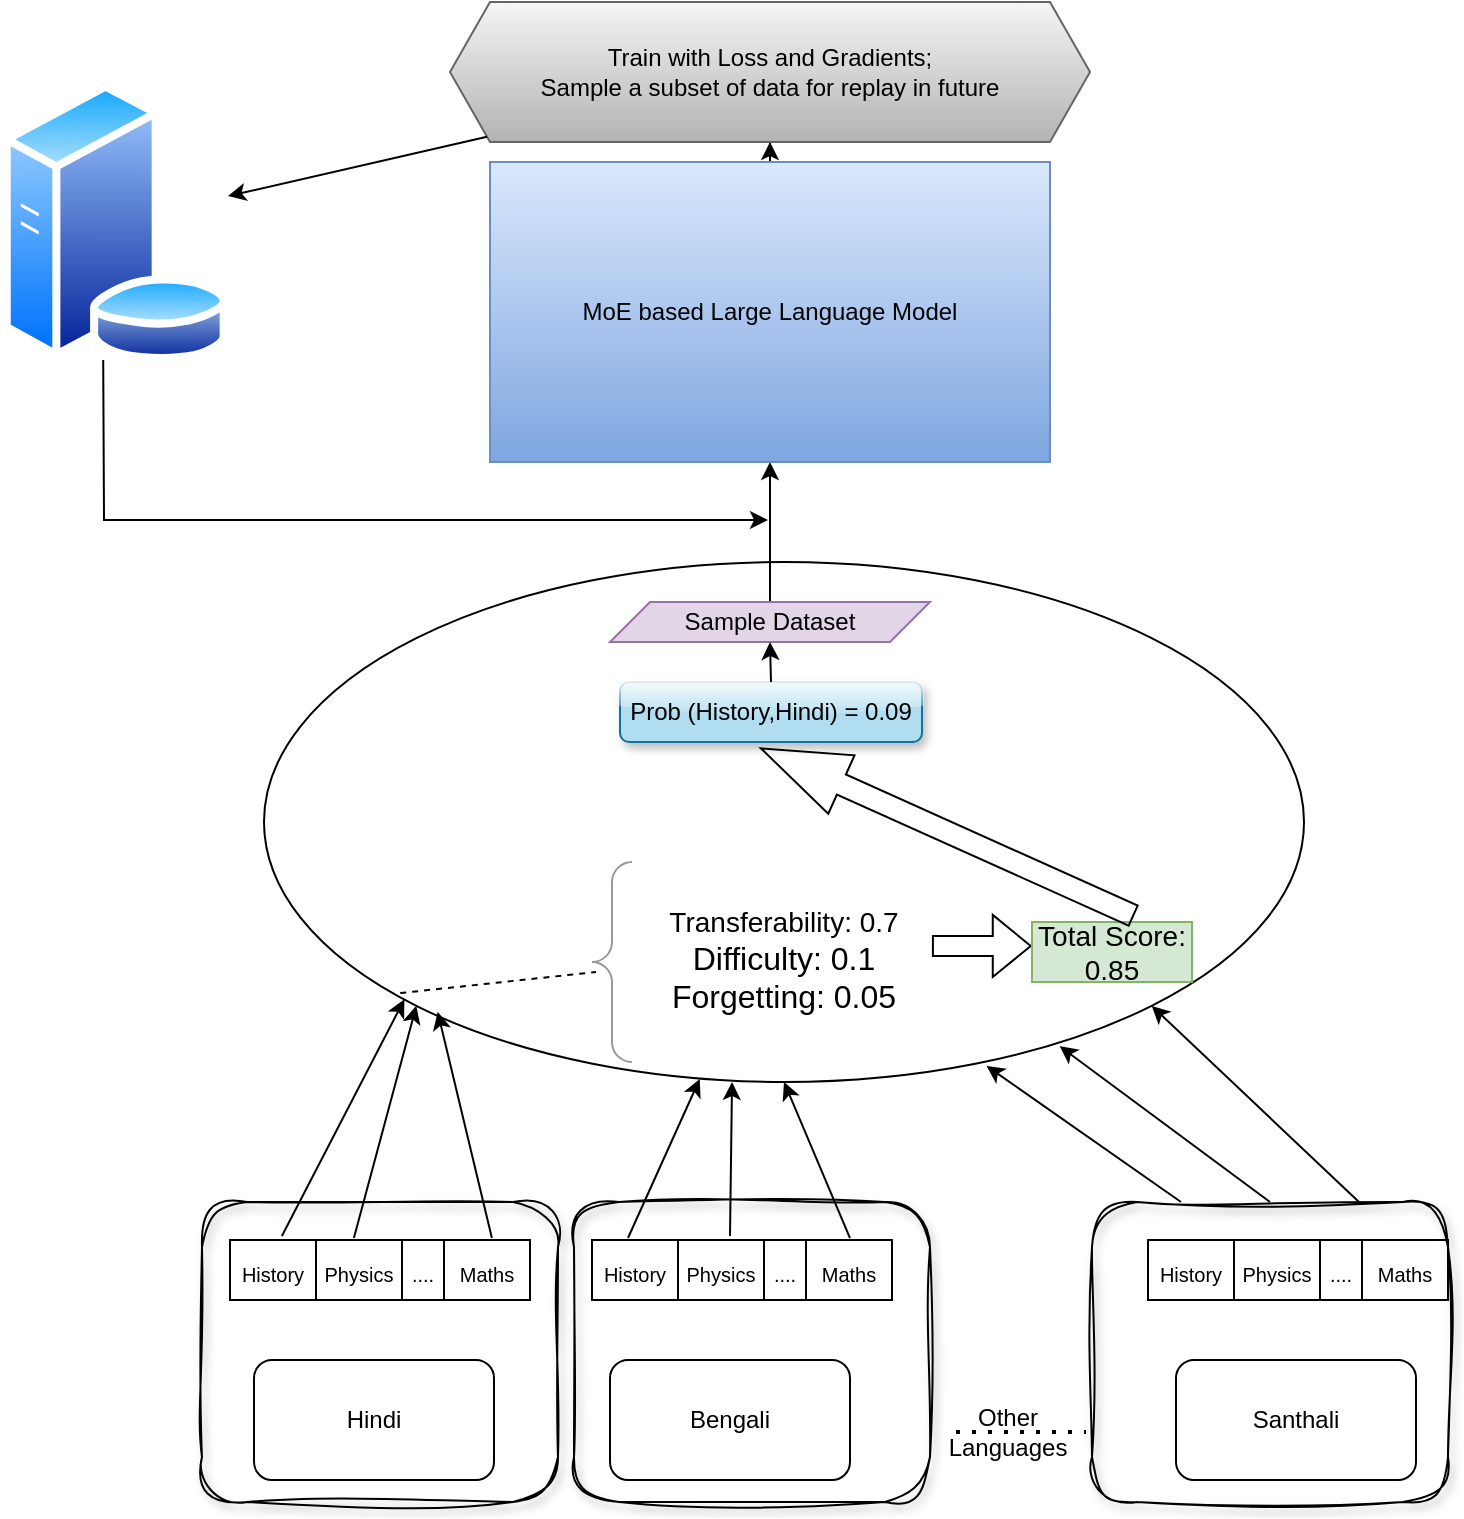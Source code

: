 <mxfile version="26.0.11">
  <diagram name="Page-1" id="ZWA7T3Hm3AIyVNlO5gyN">
    <mxGraphModel dx="1313" dy="790" grid="1" gridSize="10" guides="1" tooltips="1" connect="1" arrows="1" fold="1" page="1" pageScale="1" pageWidth="850" pageHeight="1100" math="0" shadow="0">
      <root>
        <mxCell id="0" />
        <mxCell id="1" parent="0" />
        <mxCell id="k0pq9hK3MQsBATiUF3Hv-2" value="Hindi" style="rounded=1;whiteSpace=wrap;html=1;" vertex="1" parent="1">
          <mxGeometry x="167" y="819" width="120" height="60" as="geometry" />
        </mxCell>
        <mxCell id="k0pq9hK3MQsBATiUF3Hv-3" value="Bengali" style="rounded=1;whiteSpace=wrap;html=1;" vertex="1" parent="1">
          <mxGeometry x="345" y="819" width="120" height="60" as="geometry" />
        </mxCell>
        <mxCell id="k0pq9hK3MQsBATiUF3Hv-4" value="Santhali" style="rounded=1;whiteSpace=wrap;html=1;" vertex="1" parent="1">
          <mxGeometry x="628" y="819" width="120" height="60" as="geometry" />
        </mxCell>
        <mxCell id="k0pq9hK3MQsBATiUF3Hv-6" value="" style="shape=table;startSize=0;container=1;collapsible=0;childLayout=tableLayout;fontSize=16;" vertex="1" parent="1">
          <mxGeometry x="155" y="759" width="150" height="30" as="geometry" />
        </mxCell>
        <mxCell id="k0pq9hK3MQsBATiUF3Hv-7" value="" style="shape=tableRow;horizontal=0;startSize=0;swimlaneHead=0;swimlaneBody=0;strokeColor=inherit;top=0;left=0;bottom=0;right=0;collapsible=0;dropTarget=0;fillColor=none;points=[[0,0.5],[1,0.5]];portConstraint=eastwest;fontSize=16;" vertex="1" parent="k0pq9hK3MQsBATiUF3Hv-6">
          <mxGeometry width="150" height="30" as="geometry" />
        </mxCell>
        <mxCell id="k0pq9hK3MQsBATiUF3Hv-8" value="&lt;div align=&quot;center&quot;&gt;&lt;font style=&quot;font-size: 10px;&quot;&gt;History&lt;/font&gt;&lt;/div&gt;" style="shape=partialRectangle;html=1;whiteSpace=wrap;connectable=0;strokeColor=inherit;overflow=hidden;fillColor=none;top=0;left=0;bottom=0;right=0;pointerEvents=1;fontSize=16;align=center;" vertex="1" parent="k0pq9hK3MQsBATiUF3Hv-7">
          <mxGeometry width="43" height="30" as="geometry">
            <mxRectangle width="43" height="30" as="alternateBounds" />
          </mxGeometry>
        </mxCell>
        <mxCell id="k0pq9hK3MQsBATiUF3Hv-19" value="&lt;font style=&quot;font-size: 10px;&quot;&gt;Physics&lt;/font&gt;" style="shape=partialRectangle;html=1;whiteSpace=wrap;connectable=0;strokeColor=inherit;overflow=hidden;fillColor=none;top=0;left=0;bottom=0;right=0;pointerEvents=1;fontSize=16;" vertex="1" parent="k0pq9hK3MQsBATiUF3Hv-7">
          <mxGeometry x="43" width="43" height="30" as="geometry">
            <mxRectangle width="43" height="30" as="alternateBounds" />
          </mxGeometry>
        </mxCell>
        <mxCell id="k0pq9hK3MQsBATiUF3Hv-9" value="&lt;font style=&quot;font-size: 10px;&quot;&gt;....&lt;/font&gt;" style="shape=partialRectangle;html=1;whiteSpace=wrap;connectable=0;strokeColor=inherit;overflow=hidden;fillColor=none;top=0;left=0;bottom=0;right=0;pointerEvents=1;fontSize=16;" vertex="1" parent="k0pq9hK3MQsBATiUF3Hv-7">
          <mxGeometry x="86" width="21" height="30" as="geometry">
            <mxRectangle width="21" height="30" as="alternateBounds" />
          </mxGeometry>
        </mxCell>
        <mxCell id="k0pq9hK3MQsBATiUF3Hv-10" value="&lt;font style=&quot;font-size: 10px;&quot;&gt;Maths&lt;/font&gt;" style="shape=partialRectangle;html=1;whiteSpace=wrap;connectable=0;strokeColor=inherit;overflow=hidden;fillColor=none;top=0;left=0;bottom=0;right=0;pointerEvents=1;fontSize=16;" vertex="1" parent="k0pq9hK3MQsBATiUF3Hv-7">
          <mxGeometry x="107" width="43" height="30" as="geometry">
            <mxRectangle width="43" height="30" as="alternateBounds" />
          </mxGeometry>
        </mxCell>
        <mxCell id="k0pq9hK3MQsBATiUF3Hv-20" value="" style="shape=table;startSize=0;container=1;collapsible=0;childLayout=tableLayout;fontSize=16;" vertex="1" parent="1">
          <mxGeometry x="336" y="759" width="150" height="30" as="geometry" />
        </mxCell>
        <mxCell id="k0pq9hK3MQsBATiUF3Hv-21" value="" style="shape=tableRow;horizontal=0;startSize=0;swimlaneHead=0;swimlaneBody=0;strokeColor=inherit;top=0;left=0;bottom=0;right=0;collapsible=0;dropTarget=0;fillColor=none;points=[[0,0.5],[1,0.5]];portConstraint=eastwest;fontSize=16;" vertex="1" parent="k0pq9hK3MQsBATiUF3Hv-20">
          <mxGeometry width="150" height="30" as="geometry" />
        </mxCell>
        <mxCell id="k0pq9hK3MQsBATiUF3Hv-22" value="&lt;div align=&quot;center&quot;&gt;&lt;font style=&quot;font-size: 10px;&quot;&gt;History&lt;/font&gt;&lt;/div&gt;" style="shape=partialRectangle;html=1;whiteSpace=wrap;connectable=0;strokeColor=inherit;overflow=hidden;fillColor=none;top=0;left=0;bottom=0;right=0;pointerEvents=1;fontSize=16;align=center;" vertex="1" parent="k0pq9hK3MQsBATiUF3Hv-21">
          <mxGeometry width="43" height="30" as="geometry">
            <mxRectangle width="43" height="30" as="alternateBounds" />
          </mxGeometry>
        </mxCell>
        <mxCell id="k0pq9hK3MQsBATiUF3Hv-23" value="&lt;font style=&quot;font-size: 10px;&quot;&gt;Physics&lt;/font&gt;" style="shape=partialRectangle;html=1;whiteSpace=wrap;connectable=0;strokeColor=inherit;overflow=hidden;fillColor=none;top=0;left=0;bottom=0;right=0;pointerEvents=1;fontSize=16;" vertex="1" parent="k0pq9hK3MQsBATiUF3Hv-21">
          <mxGeometry x="43" width="43" height="30" as="geometry">
            <mxRectangle width="43" height="30" as="alternateBounds" />
          </mxGeometry>
        </mxCell>
        <mxCell id="k0pq9hK3MQsBATiUF3Hv-24" value="&lt;font style=&quot;font-size: 10px;&quot;&gt;....&lt;/font&gt;" style="shape=partialRectangle;html=1;whiteSpace=wrap;connectable=0;strokeColor=inherit;overflow=hidden;fillColor=none;top=0;left=0;bottom=0;right=0;pointerEvents=1;fontSize=16;" vertex="1" parent="k0pq9hK3MQsBATiUF3Hv-21">
          <mxGeometry x="86" width="21" height="30" as="geometry">
            <mxRectangle width="21" height="30" as="alternateBounds" />
          </mxGeometry>
        </mxCell>
        <mxCell id="k0pq9hK3MQsBATiUF3Hv-25" value="&lt;font style=&quot;font-size: 10px;&quot;&gt;Maths&lt;/font&gt;" style="shape=partialRectangle;html=1;whiteSpace=wrap;connectable=0;strokeColor=inherit;overflow=hidden;fillColor=none;top=0;left=0;bottom=0;right=0;pointerEvents=1;fontSize=16;" vertex="1" parent="k0pq9hK3MQsBATiUF3Hv-21">
          <mxGeometry x="107" width="43" height="30" as="geometry">
            <mxRectangle width="43" height="30" as="alternateBounds" />
          </mxGeometry>
        </mxCell>
        <mxCell id="k0pq9hK3MQsBATiUF3Hv-26" value="" style="shape=table;startSize=0;container=1;collapsible=0;childLayout=tableLayout;fontSize=16;" vertex="1" parent="1">
          <mxGeometry x="614" y="759" width="150" height="30" as="geometry" />
        </mxCell>
        <mxCell id="k0pq9hK3MQsBATiUF3Hv-27" value="" style="shape=tableRow;horizontal=0;startSize=0;swimlaneHead=0;swimlaneBody=0;strokeColor=inherit;top=0;left=0;bottom=0;right=0;collapsible=0;dropTarget=0;fillColor=none;points=[[0,0.5],[1,0.5]];portConstraint=eastwest;fontSize=16;" vertex="1" parent="k0pq9hK3MQsBATiUF3Hv-26">
          <mxGeometry width="150" height="30" as="geometry" />
        </mxCell>
        <mxCell id="k0pq9hK3MQsBATiUF3Hv-28" value="&lt;div align=&quot;center&quot;&gt;&lt;font style=&quot;font-size: 10px;&quot;&gt;History&lt;/font&gt;&lt;/div&gt;" style="shape=partialRectangle;html=1;whiteSpace=wrap;connectable=0;strokeColor=inherit;overflow=hidden;fillColor=none;top=0;left=0;bottom=0;right=0;pointerEvents=1;fontSize=16;align=center;" vertex="1" parent="k0pq9hK3MQsBATiUF3Hv-27">
          <mxGeometry width="43" height="30" as="geometry">
            <mxRectangle width="43" height="30" as="alternateBounds" />
          </mxGeometry>
        </mxCell>
        <mxCell id="k0pq9hK3MQsBATiUF3Hv-29" value="&lt;font style=&quot;font-size: 10px;&quot;&gt;Physics&lt;/font&gt;" style="shape=partialRectangle;html=1;whiteSpace=wrap;connectable=0;strokeColor=inherit;overflow=hidden;fillColor=none;top=0;left=0;bottom=0;right=0;pointerEvents=1;fontSize=16;" vertex="1" parent="k0pq9hK3MQsBATiUF3Hv-27">
          <mxGeometry x="43" width="43" height="30" as="geometry">
            <mxRectangle width="43" height="30" as="alternateBounds" />
          </mxGeometry>
        </mxCell>
        <mxCell id="k0pq9hK3MQsBATiUF3Hv-30" value="&lt;font style=&quot;font-size: 10px;&quot;&gt;....&lt;/font&gt;" style="shape=partialRectangle;html=1;whiteSpace=wrap;connectable=0;strokeColor=inherit;overflow=hidden;fillColor=none;top=0;left=0;bottom=0;right=0;pointerEvents=1;fontSize=16;" vertex="1" parent="k0pq9hK3MQsBATiUF3Hv-27">
          <mxGeometry x="86" width="21" height="30" as="geometry">
            <mxRectangle width="21" height="30" as="alternateBounds" />
          </mxGeometry>
        </mxCell>
        <mxCell id="k0pq9hK3MQsBATiUF3Hv-31" value="&lt;font style=&quot;font-size: 10px;&quot;&gt;Maths&lt;/font&gt;" style="shape=partialRectangle;html=1;whiteSpace=wrap;connectable=0;strokeColor=inherit;overflow=hidden;fillColor=none;top=0;left=0;bottom=0;right=0;pointerEvents=1;fontSize=16;" vertex="1" parent="k0pq9hK3MQsBATiUF3Hv-27">
          <mxGeometry x="107" width="43" height="30" as="geometry">
            <mxRectangle width="43" height="30" as="alternateBounds" />
          </mxGeometry>
        </mxCell>
        <mxCell id="k0pq9hK3MQsBATiUF3Hv-32" value="&lt;div&gt;Other&lt;/div&gt;&lt;div&gt;Languages&lt;/div&gt;" style="text;html=1;align=center;verticalAlign=middle;whiteSpace=wrap;rounded=0;" vertex="1" parent="1">
          <mxGeometry x="514" y="840" width="60" height="30" as="geometry" />
        </mxCell>
        <mxCell id="k0pq9hK3MQsBATiUF3Hv-34" value="" style="endArrow=none;dashed=1;html=1;dashPattern=1 3;strokeWidth=2;rounded=0;exitX=0;exitY=0.5;exitDx=0;exitDy=0;" edge="1" parent="1">
          <mxGeometry width="50" height="50" relative="1" as="geometry">
            <mxPoint x="518" y="855" as="sourcePoint" />
            <mxPoint x="583" y="855" as="targetPoint" />
          </mxGeometry>
        </mxCell>
        <mxCell id="k0pq9hK3MQsBATiUF3Hv-35" value="&lt;div&gt;&lt;br&gt;&lt;/div&gt;&lt;div&gt;&lt;br&gt;&lt;/div&gt;&lt;div&gt;&lt;br&gt;&lt;/div&gt;&lt;div&gt;&lt;br&gt;&lt;/div&gt;&lt;div&gt;&lt;br&gt;&lt;/div&gt;&lt;div&gt;&lt;font style=&quot;font-size: 14px;&quot;&gt;&lt;br&gt;&lt;/font&gt;&lt;/div&gt;&lt;div&gt;&lt;font style=&quot;font-size: 14px;&quot;&gt;&lt;br&gt;&lt;/font&gt;&lt;/div&gt;&lt;div&gt;&lt;font style=&quot;font-size: 14px;&quot;&gt;&lt;br&gt;&lt;/font&gt;&lt;/div&gt;&lt;div&gt;&lt;font style=&quot;font-size: 14px;&quot;&gt;&amp;nbsp;&lt;/font&gt;&lt;/div&gt;&lt;div align=&quot;center&quot;&gt;&lt;font style=&quot;font-size: 14px;&quot;&gt;Transferability: 0.7&lt;/font&gt;&lt;/div&gt;&lt;div align=&quot;center&quot;&gt;&lt;font size=&quot;3&quot;&gt;Difficulty: 0.1&lt;/font&gt;&lt;/div&gt;&lt;div align=&quot;center&quot;&gt;&lt;font size=&quot;3&quot;&gt;Forgetting: 0.05&lt;/font&gt;&lt;/div&gt;" style="ellipse;whiteSpace=wrap;html=1;" vertex="1" parent="1">
          <mxGeometry x="172" y="420" width="520" height="260" as="geometry" />
        </mxCell>
        <mxCell id="k0pq9hK3MQsBATiUF3Hv-40" value="" style="endArrow=classic;html=1;rounded=0;exitX=0.173;exitY=-0.067;exitDx=0;exitDy=0;exitPerimeter=0;entryX=0.135;entryY=0.841;entryDx=0;entryDy=0;entryPerimeter=0;" edge="1" parent="1" source="k0pq9hK3MQsBATiUF3Hv-7" target="k0pq9hK3MQsBATiUF3Hv-35">
          <mxGeometry width="50" height="50" relative="1" as="geometry">
            <mxPoint x="636" y="720" as="sourcePoint" />
            <mxPoint x="686" y="670" as="targetPoint" />
          </mxGeometry>
        </mxCell>
        <mxCell id="k0pq9hK3MQsBATiUF3Hv-42" value="" style="endArrow=classic;html=1;rounded=0;exitX=0.413;exitY=-0.033;exitDx=0;exitDy=0;exitPerimeter=0;entryX=0;entryY=1;entryDx=0;entryDy=0;" edge="1" parent="1" source="k0pq9hK3MQsBATiUF3Hv-7" target="k0pq9hK3MQsBATiUF3Hv-35">
          <mxGeometry width="50" height="50" relative="1" as="geometry">
            <mxPoint x="636" y="720" as="sourcePoint" />
            <mxPoint x="686" y="670" as="targetPoint" />
          </mxGeometry>
        </mxCell>
        <mxCell id="k0pq9hK3MQsBATiUF3Hv-43" value="" style="endArrow=classic;html=1;rounded=0;entryX=0.167;entryY=0.865;entryDx=0;entryDy=0;entryPerimeter=0;exitX=0.873;exitY=-0.033;exitDx=0;exitDy=0;exitPerimeter=0;" edge="1" parent="1" source="k0pq9hK3MQsBATiUF3Hv-7" target="k0pq9hK3MQsBATiUF3Hv-35">
          <mxGeometry width="50" height="50" relative="1" as="geometry">
            <mxPoint x="276" y="750" as="sourcePoint" />
            <mxPoint x="261.8" y="658.98" as="targetPoint" />
          </mxGeometry>
        </mxCell>
        <mxCell id="k0pq9hK3MQsBATiUF3Hv-44" value="" style="endArrow=classic;html=1;rounded=0;exitX=0.12;exitY=-0.033;exitDx=0;exitDy=0;exitPerimeter=0;entryX=0.419;entryY=0.994;entryDx=0;entryDy=0;entryPerimeter=0;" edge="1" parent="1" source="k0pq9hK3MQsBATiUF3Hv-21" target="k0pq9hK3MQsBATiUF3Hv-35">
          <mxGeometry width="50" height="50" relative="1" as="geometry">
            <mxPoint x="636" y="720" as="sourcePoint" />
            <mxPoint x="686" y="670" as="targetPoint" />
          </mxGeometry>
        </mxCell>
        <mxCell id="k0pq9hK3MQsBATiUF3Hv-45" value="" style="endArrow=classic;html=1;rounded=0;exitX=0.46;exitY=-0.067;exitDx=0;exitDy=0;exitPerimeter=0;entryX=0.427;entryY=1.018;entryDx=0;entryDy=0;entryPerimeter=0;" edge="1" parent="1" source="k0pq9hK3MQsBATiUF3Hv-21">
          <mxGeometry width="50" height="50" relative="1" as="geometry">
            <mxPoint x="403.98" y="754.95" as="sourcePoint" />
            <mxPoint x="406.02" y="680" as="targetPoint" />
          </mxGeometry>
        </mxCell>
        <mxCell id="k0pq9hK3MQsBATiUF3Hv-46" value="" style="endArrow=classic;html=1;rounded=0;entryX=0.5;entryY=1;entryDx=0;entryDy=0;exitX=0.86;exitY=-0.033;exitDx=0;exitDy=0;exitPerimeter=0;" edge="1" parent="1" source="k0pq9hK3MQsBATiUF3Hv-21" target="k0pq9hK3MQsBATiUF3Hv-35">
          <mxGeometry width="50" height="50" relative="1" as="geometry">
            <mxPoint x="636" y="720" as="sourcePoint" />
            <mxPoint x="686" y="670" as="targetPoint" />
          </mxGeometry>
        </mxCell>
        <mxCell id="k0pq9hK3MQsBATiUF3Hv-47" value="" style="endArrow=classic;html=1;rounded=0;exitX=0.25;exitY=0;exitDx=0;exitDy=0;entryX=0.687;entryY=0.976;entryDx=0;entryDy=0;entryPerimeter=0;" edge="1" parent="1" source="k0pq9hK3MQsBATiUF3Hv-77">
          <mxGeometry width="50" height="50" relative="1" as="geometry">
            <mxPoint x="564.05" y="760.01" as="sourcePoint" />
            <mxPoint x="533.24" y="671.92" as="targetPoint" />
          </mxGeometry>
        </mxCell>
        <mxCell id="k0pq9hK3MQsBATiUF3Hv-48" value="" style="endArrow=classic;html=1;rounded=0;exitX=0.5;exitY=0;exitDx=0;exitDy=0;entryX=0.765;entryY=0.931;entryDx=0;entryDy=0;entryPerimeter=0;" edge="1" parent="1" source="k0pq9hK3MQsBATiUF3Hv-77" target="k0pq9hK3MQsBATiUF3Hv-35">
          <mxGeometry width="50" height="50" relative="1" as="geometry">
            <mxPoint x="608" y="758.01" as="sourcePoint" />
            <mxPoint x="577.96" y="666.97" as="targetPoint" />
          </mxGeometry>
        </mxCell>
        <mxCell id="k0pq9hK3MQsBATiUF3Hv-49" value="" style="endArrow=classic;html=1;rounded=0;exitX=0.75;exitY=0;exitDx=0;exitDy=0;entryX=1;entryY=1;entryDx=0;entryDy=0;" edge="1" parent="1" source="k0pq9hK3MQsBATiUF3Hv-77" target="k0pq9hK3MQsBATiUF3Hv-35">
          <mxGeometry width="50" height="50" relative="1" as="geometry">
            <mxPoint x="666.05" y="759" as="sourcePoint" />
            <mxPoint x="686" y="667" as="targetPoint" />
          </mxGeometry>
        </mxCell>
        <mxCell id="k0pq9hK3MQsBATiUF3Hv-53" value="" style="labelPosition=right;align=left;strokeWidth=1;shape=mxgraph.mockup.markup.curlyBrace;html=1;shadow=0;dashed=0;strokeColor=#999999;direction=north;" vertex="1" parent="1">
          <mxGeometry x="336" y="570" width="20" height="100" as="geometry" />
        </mxCell>
        <mxCell id="k0pq9hK3MQsBATiUF3Hv-56" value="" style="endArrow=none;dashed=1;html=1;rounded=0;entryX=0.45;entryY=0.1;entryDx=0;entryDy=0;entryPerimeter=0;exitX=0.131;exitY=0.829;exitDx=0;exitDy=0;exitPerimeter=0;" edge="1" parent="1" source="k0pq9hK3MQsBATiUF3Hv-35" target="k0pq9hK3MQsBATiUF3Hv-53">
          <mxGeometry width="50" height="50" relative="1" as="geometry">
            <mxPoint x="686" y="690" as="sourcePoint" />
            <mxPoint x="816" y="660" as="targetPoint" />
          </mxGeometry>
        </mxCell>
        <mxCell id="k0pq9hK3MQsBATiUF3Hv-58" value="" style="shape=flexArrow;endArrow=classic;html=1;rounded=0;entryX=0.769;entryY=0.647;entryDx=0;entryDy=0;entryPerimeter=0;exitX=0.673;exitY=0.647;exitDx=0;exitDy=0;exitPerimeter=0;" edge="1" parent="1">
          <mxGeometry width="50" height="50" relative="1" as="geometry">
            <mxPoint x="505.96" y="611.99" as="sourcePoint" />
            <mxPoint x="555.88" y="611.99" as="targetPoint" />
          </mxGeometry>
        </mxCell>
        <mxCell id="k0pq9hK3MQsBATiUF3Hv-59" value="&lt;font style=&quot;font-size: 14px;&quot;&gt;Total Score: 0.85&lt;/font&gt;" style="text;html=1;align=center;verticalAlign=middle;whiteSpace=wrap;rounded=0;fillColor=#d5e8d4;strokeColor=#82b366;" vertex="1" parent="1">
          <mxGeometry x="556" y="600" width="80" height="30" as="geometry" />
        </mxCell>
        <mxCell id="k0pq9hK3MQsBATiUF3Hv-61" value="" style="shape=flexArrow;endArrow=classic;html=1;rounded=0;entryX=0.603;entryY=0.933;entryDx=0;entryDy=0;entryPerimeter=0;width=11;endSize=14.37;exitX=0.638;exitY=-0.1;exitDx=0;exitDy=0;exitPerimeter=0;" edge="1" parent="1" source="k0pq9hK3MQsBATiUF3Hv-59">
          <mxGeometry width="50" height="50" relative="1" as="geometry">
            <mxPoint x="620" y="599" as="sourcePoint" />
            <mxPoint x="420.003" y="512.99" as="targetPoint" />
          </mxGeometry>
        </mxCell>
        <mxCell id="k0pq9hK3MQsBATiUF3Hv-62" value="Prob (History,Hindi) = 0.09" style="text;html=1;align=center;verticalAlign=middle;whiteSpace=wrap;rounded=1;glass=1;strokeColor=#10739e;shadow=1;fillColor=#b1ddf0;" vertex="1" parent="1">
          <mxGeometry x="350" y="480" width="151" height="30" as="geometry" />
        </mxCell>
        <mxCell id="k0pq9hK3MQsBATiUF3Hv-67" value="" style="edgeStyle=orthogonalEdgeStyle;rounded=0;orthogonalLoop=1;jettySize=auto;html=1;" edge="1" parent="1" source="k0pq9hK3MQsBATiUF3Hv-64" target="k0pq9hK3MQsBATiUF3Hv-66">
          <mxGeometry relative="1" as="geometry" />
        </mxCell>
        <mxCell id="k0pq9hK3MQsBATiUF3Hv-64" value="Sample Dataset" style="shape=parallelogram;perimeter=parallelogramPerimeter;whiteSpace=wrap;html=1;fixedSize=1;fillColor=#e1d5e7;strokeColor=#9673a6;" vertex="1" parent="1">
          <mxGeometry x="345" y="440" width="160" height="20" as="geometry" />
        </mxCell>
        <mxCell id="k0pq9hK3MQsBATiUF3Hv-65" value="" style="endArrow=classic;html=1;rounded=0;exitX=0.5;exitY=0;exitDx=0;exitDy=0;entryX=0.5;entryY=1;entryDx=0;entryDy=0;" edge="1" parent="1" source="k0pq9hK3MQsBATiUF3Hv-62" target="k0pq9hK3MQsBATiUF3Hv-64">
          <mxGeometry width="50" height="50" relative="1" as="geometry">
            <mxPoint x="450" y="590" as="sourcePoint" />
            <mxPoint x="500" y="540" as="targetPoint" />
          </mxGeometry>
        </mxCell>
        <mxCell id="k0pq9hK3MQsBATiUF3Hv-70" value="" style="edgeStyle=orthogonalEdgeStyle;rounded=0;orthogonalLoop=1;jettySize=auto;html=1;" edge="1" parent="1" source="k0pq9hK3MQsBATiUF3Hv-66" target="k0pq9hK3MQsBATiUF3Hv-69">
          <mxGeometry relative="1" as="geometry" />
        </mxCell>
        <mxCell id="k0pq9hK3MQsBATiUF3Hv-66" value="MoE based Large Language Model" style="rounded=0;whiteSpace=wrap;html=1;fillColor=#dae8fc;strokeColor=#6c8ebf;gradientColor=#7ea6e0;" vertex="1" parent="1">
          <mxGeometry x="285" y="220" width="280" height="150" as="geometry" />
        </mxCell>
        <mxCell id="k0pq9hK3MQsBATiUF3Hv-69" value="&lt;div&gt;Train with Loss and Gradients;&lt;br&gt;Sample a subset of data for replay in future&lt;/div&gt;" style="shape=hexagon;perimeter=hexagonPerimeter2;whiteSpace=wrap;html=1;fixedSize=1;fillColor=#f5f5f5;gradientColor=#b3b3b3;strokeColor=#666666;" vertex="1" parent="1">
          <mxGeometry x="265" y="140" width="320" height="70" as="geometry" />
        </mxCell>
        <mxCell id="k0pq9hK3MQsBATiUF3Hv-71" value="" style="image;aspect=fixed;perimeter=ellipsePerimeter;html=1;align=center;shadow=0;dashed=0;spacingTop=3;image=img/lib/active_directory/database_server.svg;" vertex="1" parent="1">
          <mxGeometry x="40.2" y="180" width="114.8" height="140" as="geometry" />
        </mxCell>
        <mxCell id="k0pq9hK3MQsBATiUF3Hv-72" value="" style="endArrow=classic;html=1;rounded=0;" edge="1" parent="1" source="k0pq9hK3MQsBATiUF3Hv-69" target="k0pq9hK3MQsBATiUF3Hv-71">
          <mxGeometry width="50" height="50" relative="1" as="geometry">
            <mxPoint x="450" y="470" as="sourcePoint" />
            <mxPoint x="500" y="420" as="targetPoint" />
          </mxGeometry>
        </mxCell>
        <mxCell id="k0pq9hK3MQsBATiUF3Hv-74" value="" style="endArrow=classic;html=1;rounded=0;exitX=0.5;exitY=1;exitDx=0;exitDy=0;" edge="1" parent="1">
          <mxGeometry width="50" height="50" relative="1" as="geometry">
            <mxPoint x="91.6" y="319" as="sourcePoint" />
            <mxPoint x="424" y="399" as="targetPoint" />
            <Array as="points">
              <mxPoint x="92" y="399" />
            </Array>
          </mxGeometry>
        </mxCell>
        <mxCell id="k0pq9hK3MQsBATiUF3Hv-75" value="" style="rounded=1;whiteSpace=wrap;html=1;fillColor=none;fillStyle=zigzag-line;sketch=1;curveFitting=1;jiggle=2;shadow=1;glass=1;" vertex="1" parent="1">
          <mxGeometry x="141" y="740" width="178" height="150" as="geometry" />
        </mxCell>
        <mxCell id="k0pq9hK3MQsBATiUF3Hv-76" value="" style="rounded=1;whiteSpace=wrap;html=1;fillColor=none;fillStyle=zigzag-line;sketch=1;curveFitting=1;jiggle=2;shadow=1;glass=1;" vertex="1" parent="1">
          <mxGeometry x="327" y="740" width="178" height="150" as="geometry" />
        </mxCell>
        <mxCell id="k0pq9hK3MQsBATiUF3Hv-77" value="" style="rounded=1;whiteSpace=wrap;html=1;fillColor=none;fillStyle=zigzag-line;sketch=1;curveFitting=1;jiggle=2;shadow=1;glass=1;" vertex="1" parent="1">
          <mxGeometry x="586" y="740" width="178" height="150" as="geometry" />
        </mxCell>
      </root>
    </mxGraphModel>
  </diagram>
</mxfile>
